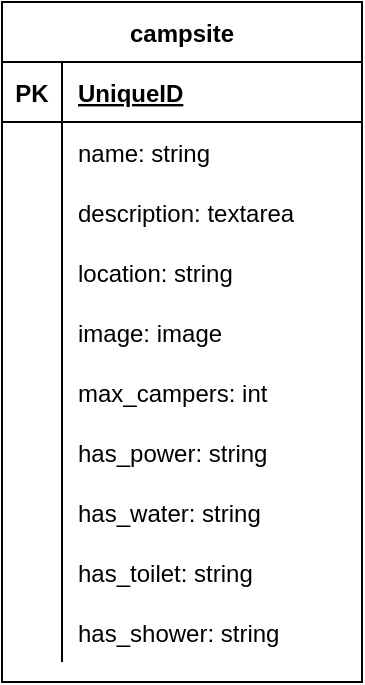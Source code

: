 <mxfile version="13.8.8" type="github">
  <diagram id="AqMQSOrogmUGkgMcRg-C" name="Page-1">
    <mxGraphModel dx="1637" dy="1823" grid="1" gridSize="10" guides="1" tooltips="1" connect="1" arrows="1" fold="1" page="1" pageScale="1" pageWidth="850" pageHeight="1100" math="0" shadow="0">
      <root>
        <mxCell id="0" />
        <mxCell id="1" parent="0" />
        <mxCell id="Nr14v2AtTHHqAfx6NBly-1" value="campsite" style="shape=table;startSize=30;container=1;collapsible=1;childLayout=tableLayout;fixedRows=1;rowLines=0;fontStyle=1;align=center;resizeLast=1;" vertex="1" parent="1">
          <mxGeometry x="360" y="230" width="180" height="340" as="geometry" />
        </mxCell>
        <mxCell id="Nr14v2AtTHHqAfx6NBly-2" value="" style="shape=partialRectangle;collapsible=0;dropTarget=0;pointerEvents=0;fillColor=none;top=0;left=0;bottom=1;right=0;points=[[0,0.5],[1,0.5]];portConstraint=eastwest;" vertex="1" parent="Nr14v2AtTHHqAfx6NBly-1">
          <mxGeometry y="30" width="180" height="30" as="geometry" />
        </mxCell>
        <mxCell id="Nr14v2AtTHHqAfx6NBly-3" value="PK" style="shape=partialRectangle;connectable=0;fillColor=none;top=0;left=0;bottom=0;right=0;fontStyle=1;overflow=hidden;" vertex="1" parent="Nr14v2AtTHHqAfx6NBly-2">
          <mxGeometry width="30" height="30" as="geometry" />
        </mxCell>
        <mxCell id="Nr14v2AtTHHqAfx6NBly-4" value="UniqueID" style="shape=partialRectangle;connectable=0;fillColor=none;top=0;left=0;bottom=0;right=0;align=left;spacingLeft=6;fontStyle=5;overflow=hidden;" vertex="1" parent="Nr14v2AtTHHqAfx6NBly-2">
          <mxGeometry x="30" width="150" height="30" as="geometry" />
        </mxCell>
        <mxCell id="Nr14v2AtTHHqAfx6NBly-5" value="" style="shape=partialRectangle;collapsible=0;dropTarget=0;pointerEvents=0;fillColor=none;top=0;left=0;bottom=0;right=0;points=[[0,0.5],[1,0.5]];portConstraint=eastwest;" vertex="1" parent="Nr14v2AtTHHqAfx6NBly-1">
          <mxGeometry y="60" width="180" height="30" as="geometry" />
        </mxCell>
        <mxCell id="Nr14v2AtTHHqAfx6NBly-6" value="" style="shape=partialRectangle;connectable=0;fillColor=none;top=0;left=0;bottom=0;right=0;editable=1;overflow=hidden;" vertex="1" parent="Nr14v2AtTHHqAfx6NBly-5">
          <mxGeometry width="30" height="30" as="geometry" />
        </mxCell>
        <mxCell id="Nr14v2AtTHHqAfx6NBly-7" value="name: string" style="shape=partialRectangle;connectable=0;fillColor=none;top=0;left=0;bottom=0;right=0;align=left;spacingLeft=6;overflow=hidden;" vertex="1" parent="Nr14v2AtTHHqAfx6NBly-5">
          <mxGeometry x="30" width="150" height="30" as="geometry" />
        </mxCell>
        <mxCell id="Nr14v2AtTHHqAfx6NBly-8" value="" style="shape=partialRectangle;collapsible=0;dropTarget=0;pointerEvents=0;fillColor=none;top=0;left=0;bottom=0;right=0;points=[[0,0.5],[1,0.5]];portConstraint=eastwest;" vertex="1" parent="Nr14v2AtTHHqAfx6NBly-1">
          <mxGeometry y="90" width="180" height="30" as="geometry" />
        </mxCell>
        <mxCell id="Nr14v2AtTHHqAfx6NBly-9" value="" style="shape=partialRectangle;connectable=0;fillColor=none;top=0;left=0;bottom=0;right=0;editable=1;overflow=hidden;" vertex="1" parent="Nr14v2AtTHHqAfx6NBly-8">
          <mxGeometry width="30" height="30" as="geometry" />
        </mxCell>
        <mxCell id="Nr14v2AtTHHqAfx6NBly-10" value="description: textarea" style="shape=partialRectangle;connectable=0;fillColor=none;top=0;left=0;bottom=0;right=0;align=left;spacingLeft=6;overflow=hidden;" vertex="1" parent="Nr14v2AtTHHqAfx6NBly-8">
          <mxGeometry x="30" width="150" height="30" as="geometry" />
        </mxCell>
        <mxCell id="Nr14v2AtTHHqAfx6NBly-11" value="" style="shape=partialRectangle;collapsible=0;dropTarget=0;pointerEvents=0;fillColor=none;top=0;left=0;bottom=0;right=0;points=[[0,0.5],[1,0.5]];portConstraint=eastwest;" vertex="1" parent="Nr14v2AtTHHqAfx6NBly-1">
          <mxGeometry y="120" width="180" height="30" as="geometry" />
        </mxCell>
        <mxCell id="Nr14v2AtTHHqAfx6NBly-12" value="" style="shape=partialRectangle;connectable=0;fillColor=none;top=0;left=0;bottom=0;right=0;editable=1;overflow=hidden;" vertex="1" parent="Nr14v2AtTHHqAfx6NBly-11">
          <mxGeometry width="30" height="30" as="geometry" />
        </mxCell>
        <mxCell id="Nr14v2AtTHHqAfx6NBly-13" value="location: string" style="shape=partialRectangle;connectable=0;fillColor=none;top=0;left=0;bottom=0;right=0;align=left;spacingLeft=6;overflow=hidden;" vertex="1" parent="Nr14v2AtTHHqAfx6NBly-11">
          <mxGeometry x="30" width="150" height="30" as="geometry" />
        </mxCell>
        <mxCell id="Nr14v2AtTHHqAfx6NBly-14" value="" style="shape=partialRectangle;collapsible=0;dropTarget=0;pointerEvents=0;fillColor=none;top=0;left=0;bottom=0;right=0;points=[[0,0.5],[1,0.5]];portConstraint=eastwest;" vertex="1" parent="Nr14v2AtTHHqAfx6NBly-1">
          <mxGeometry y="150" width="180" height="30" as="geometry" />
        </mxCell>
        <mxCell id="Nr14v2AtTHHqAfx6NBly-15" value="" style="shape=partialRectangle;connectable=0;fillColor=none;top=0;left=0;bottom=0;right=0;editable=1;overflow=hidden;" vertex="1" parent="Nr14v2AtTHHqAfx6NBly-14">
          <mxGeometry width="30" height="30" as="geometry" />
        </mxCell>
        <mxCell id="Nr14v2AtTHHqAfx6NBly-16" value="image: image" style="shape=partialRectangle;connectable=0;fillColor=none;top=0;left=0;bottom=0;right=0;align=left;spacingLeft=6;overflow=hidden;" vertex="1" parent="Nr14v2AtTHHqAfx6NBly-14">
          <mxGeometry x="30" width="150" height="30" as="geometry" />
        </mxCell>
        <mxCell id="Nr14v2AtTHHqAfx6NBly-33" value="" style="shape=partialRectangle;collapsible=0;dropTarget=0;pointerEvents=0;fillColor=none;top=0;left=0;bottom=0;right=0;points=[[0,0.5],[1,0.5]];portConstraint=eastwest;" vertex="1" parent="Nr14v2AtTHHqAfx6NBly-1">
          <mxGeometry y="180" width="180" height="30" as="geometry" />
        </mxCell>
        <mxCell id="Nr14v2AtTHHqAfx6NBly-34" value="" style="shape=partialRectangle;connectable=0;fillColor=none;top=0;left=0;bottom=0;right=0;editable=1;overflow=hidden;" vertex="1" parent="Nr14v2AtTHHqAfx6NBly-33">
          <mxGeometry width="30" height="30" as="geometry" />
        </mxCell>
        <mxCell id="Nr14v2AtTHHqAfx6NBly-35" value="max_campers: int" style="shape=partialRectangle;connectable=0;fillColor=none;top=0;left=0;bottom=0;right=0;align=left;spacingLeft=6;overflow=hidden;" vertex="1" parent="Nr14v2AtTHHqAfx6NBly-33">
          <mxGeometry x="30" width="150" height="30" as="geometry" />
        </mxCell>
        <mxCell id="Nr14v2AtTHHqAfx6NBly-36" value="" style="shape=partialRectangle;collapsible=0;dropTarget=0;pointerEvents=0;fillColor=none;top=0;left=0;bottom=0;right=0;points=[[0,0.5],[1,0.5]];portConstraint=eastwest;" vertex="1" parent="Nr14v2AtTHHqAfx6NBly-1">
          <mxGeometry y="210" width="180" height="30" as="geometry" />
        </mxCell>
        <mxCell id="Nr14v2AtTHHqAfx6NBly-37" value="" style="shape=partialRectangle;connectable=0;fillColor=none;top=0;left=0;bottom=0;right=0;editable=1;overflow=hidden;" vertex="1" parent="Nr14v2AtTHHqAfx6NBly-36">
          <mxGeometry width="30" height="30" as="geometry" />
        </mxCell>
        <mxCell id="Nr14v2AtTHHqAfx6NBly-38" value="has_power: string" style="shape=partialRectangle;connectable=0;fillColor=none;top=0;left=0;bottom=0;right=0;align=left;spacingLeft=6;overflow=hidden;" vertex="1" parent="Nr14v2AtTHHqAfx6NBly-36">
          <mxGeometry x="30" width="150" height="30" as="geometry" />
        </mxCell>
        <mxCell id="Nr14v2AtTHHqAfx6NBly-39" value="" style="shape=partialRectangle;collapsible=0;dropTarget=0;pointerEvents=0;fillColor=none;top=0;left=0;bottom=0;right=0;points=[[0,0.5],[1,0.5]];portConstraint=eastwest;" vertex="1" parent="Nr14v2AtTHHqAfx6NBly-1">
          <mxGeometry y="240" width="180" height="30" as="geometry" />
        </mxCell>
        <mxCell id="Nr14v2AtTHHqAfx6NBly-40" value="" style="shape=partialRectangle;connectable=0;fillColor=none;top=0;left=0;bottom=0;right=0;editable=1;overflow=hidden;" vertex="1" parent="Nr14v2AtTHHqAfx6NBly-39">
          <mxGeometry width="30" height="30" as="geometry" />
        </mxCell>
        <mxCell id="Nr14v2AtTHHqAfx6NBly-41" value="has_water: string" style="shape=partialRectangle;connectable=0;fillColor=none;top=0;left=0;bottom=0;right=0;align=left;spacingLeft=6;overflow=hidden;" vertex="1" parent="Nr14v2AtTHHqAfx6NBly-39">
          <mxGeometry x="30" width="150" height="30" as="geometry" />
        </mxCell>
        <mxCell id="Nr14v2AtTHHqAfx6NBly-42" value="" style="shape=partialRectangle;collapsible=0;dropTarget=0;pointerEvents=0;fillColor=none;top=0;left=0;bottom=0;right=0;points=[[0,0.5],[1,0.5]];portConstraint=eastwest;" vertex="1" parent="Nr14v2AtTHHqAfx6NBly-1">
          <mxGeometry y="270" width="180" height="30" as="geometry" />
        </mxCell>
        <mxCell id="Nr14v2AtTHHqAfx6NBly-43" value="" style="shape=partialRectangle;connectable=0;fillColor=none;top=0;left=0;bottom=0;right=0;editable=1;overflow=hidden;" vertex="1" parent="Nr14v2AtTHHqAfx6NBly-42">
          <mxGeometry width="30" height="30" as="geometry" />
        </mxCell>
        <mxCell id="Nr14v2AtTHHqAfx6NBly-44" value="has_toilet: string" style="shape=partialRectangle;connectable=0;fillColor=none;top=0;left=0;bottom=0;right=0;align=left;spacingLeft=6;overflow=hidden;" vertex="1" parent="Nr14v2AtTHHqAfx6NBly-42">
          <mxGeometry x="30" width="150" height="30" as="geometry" />
        </mxCell>
        <mxCell id="Nr14v2AtTHHqAfx6NBly-45" value="" style="shape=partialRectangle;collapsible=0;dropTarget=0;pointerEvents=0;fillColor=none;top=0;left=0;bottom=0;right=0;points=[[0,0.5],[1,0.5]];portConstraint=eastwest;" vertex="1" parent="Nr14v2AtTHHqAfx6NBly-1">
          <mxGeometry y="300" width="180" height="30" as="geometry" />
        </mxCell>
        <mxCell id="Nr14v2AtTHHqAfx6NBly-46" value="" style="shape=partialRectangle;connectable=0;fillColor=none;top=0;left=0;bottom=0;right=0;editable=1;overflow=hidden;" vertex="1" parent="Nr14v2AtTHHqAfx6NBly-45">
          <mxGeometry width="30" height="30" as="geometry" />
        </mxCell>
        <mxCell id="Nr14v2AtTHHqAfx6NBly-47" value="has_shower: string" style="shape=partialRectangle;connectable=0;fillColor=none;top=0;left=0;bottom=0;right=0;align=left;spacingLeft=6;overflow=hidden;" vertex="1" parent="Nr14v2AtTHHqAfx6NBly-45">
          <mxGeometry x="30" width="150" height="30" as="geometry" />
        </mxCell>
      </root>
    </mxGraphModel>
  </diagram>
</mxfile>

